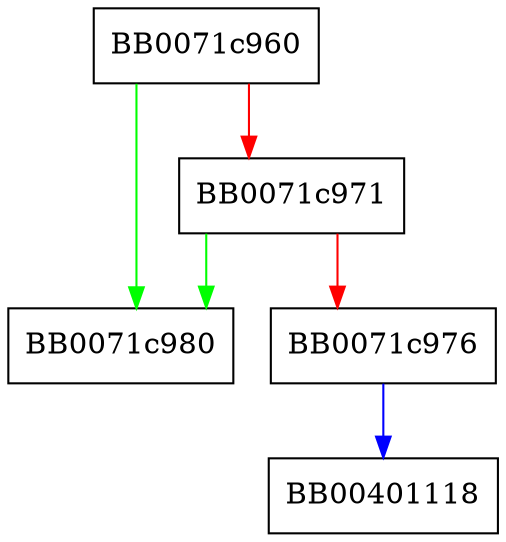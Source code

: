digraph mime_param_cmp {
  node [shape="box"];
  graph [splines=ortho];
  BB0071c960 -> BB0071c980 [color="green"];
  BB0071c960 -> BB0071c971 [color="red"];
  BB0071c971 -> BB0071c980 [color="green"];
  BB0071c971 -> BB0071c976 [color="red"];
  BB0071c976 -> BB00401118 [color="blue"];
}